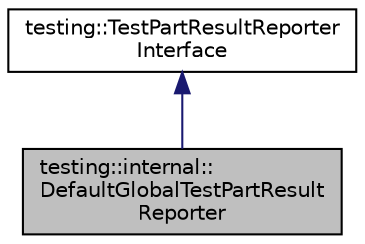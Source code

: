 digraph "testing::internal::DefaultGlobalTestPartResultReporter"
{
  edge [fontname="Helvetica",fontsize="10",labelfontname="Helvetica",labelfontsize="10"];
  node [fontname="Helvetica",fontsize="10",shape=record];
  Node1 [label="testing::internal::\lDefaultGlobalTestPartResult\lReporter",height=0.2,width=0.4,color="black", fillcolor="grey75", style="filled", fontcolor="black"];
  Node2 -> Node1 [dir="back",color="midnightblue",fontsize="10",style="solid",fontname="Helvetica"];
  Node2 [label="testing::TestPartResultReporter\lInterface",height=0.2,width=0.4,color="black", fillcolor="white", style="filled",URL="$classtesting_1_1_test_part_result_reporter_interface.html"];
}
